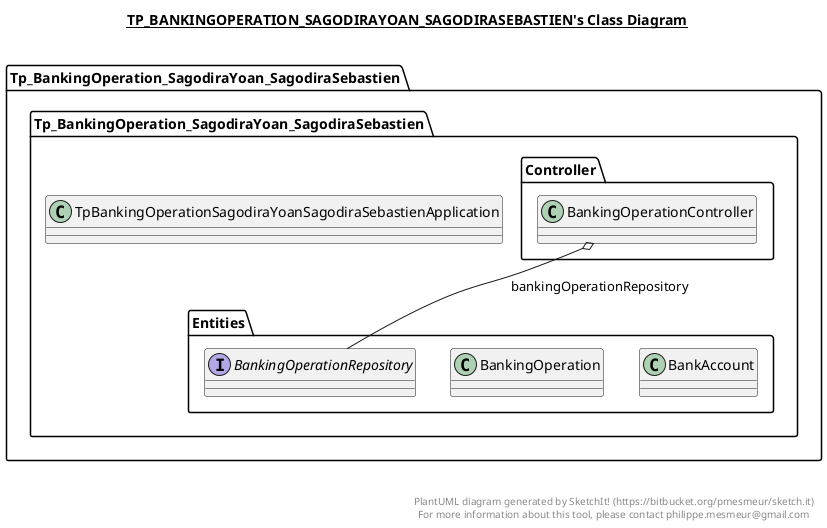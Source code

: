 @startuml

title __TP_BANKINGOPERATION_SAGODIRAYOAN_SAGODIRASEBASTIEN's Class Diagram__\n

  package Tp_BankingOperation_SagodiraYoan_SagodiraSebastien.Tp_BankingOperation_SagodiraYoan_SagodiraSebastien {
    package Tp_BankingOperation_SagodiraYoan_SagodiraSebastien.Tp_BankingOperation_SagodiraYoan_SagodiraSebastien.Entities {
      class BankAccount {
      }
    }
  }
  

  package Tp_BankingOperation_SagodiraYoan_SagodiraSebastien.Tp_BankingOperation_SagodiraYoan_SagodiraSebastien {
    package Tp_BankingOperation_SagodiraYoan_SagodiraSebastien.Tp_BankingOperation_SagodiraYoan_SagodiraSebastien.Entities {
      class BankingOperation {
      }
    }
  }
  

  package Tp_BankingOperation_SagodiraYoan_SagodiraSebastien.Tp_BankingOperation_SagodiraYoan_SagodiraSebastien {
    package Tp_BankingOperation_SagodiraYoan_SagodiraSebastien.Tp_BankingOperation_SagodiraYoan_SagodiraSebastien.Controller {
      class BankingOperationController {
      }
    }
  }
  

  package Tp_BankingOperation_SagodiraYoan_SagodiraSebastien.Tp_BankingOperation_SagodiraYoan_SagodiraSebastien {
    package Tp_BankingOperation_SagodiraYoan_SagodiraSebastien.Tp_BankingOperation_SagodiraYoan_SagodiraSebastien.Entities {
      interface BankingOperationRepository {
      }
    }
  }
  

  package Tp_BankingOperation_SagodiraYoan_SagodiraSebastien.Tp_BankingOperation_SagodiraYoan_SagodiraSebastien {
    class TpBankingOperationSagodiraYoanSagodiraSebastienApplication {
    }
  }
  

  BankingOperationController o-- BankingOperationRepository : bankingOperationRepository


right footer


PlantUML diagram generated by SketchIt! (https://bitbucket.org/pmesmeur/sketch.it)
For more information about this tool, please contact philippe.mesmeur@gmail.com
endfooter

@enduml
